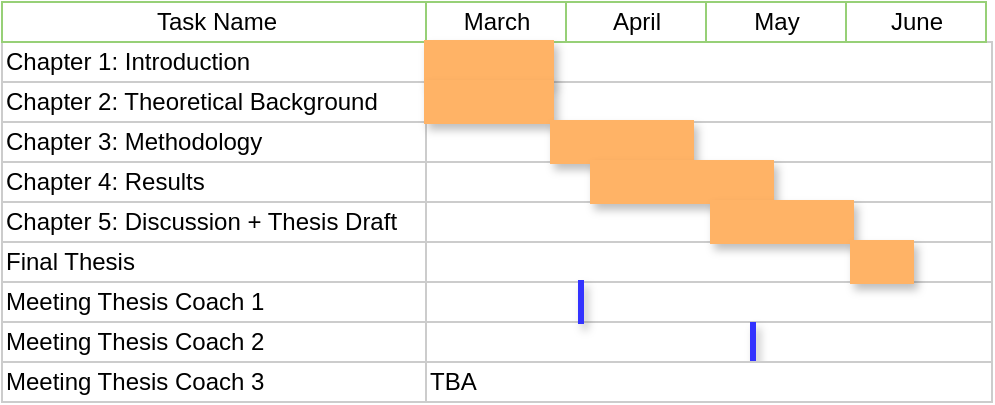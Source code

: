 <mxfile version="24.0.1" type="device">
  <diagram name="Page-1" id="fc2ac565-0d4e-3f0d-88b0-a54af1634ed7">
    <mxGraphModel dx="1150" dy="490" grid="1" gridSize="10" guides="1" tooltips="1" connect="0" arrows="1" fold="1" page="1" pageScale="1.5" pageWidth="1169" pageHeight="827" background="none" math="0" shadow="0">
      <root>
        <mxCell id="0" style=";html=1;" />
        <mxCell id="1" style=";html=1;" parent="0" />
        <mxCell id="75" value="Chapter 1: Introduction" style="align=left;strokeColor=#CCCCCC;html=1;" parent="1" vertex="1">
          <mxGeometry x="297" y="150" width="213" height="20" as="geometry" />
        </mxCell>
        <mxCell id="80" value="Chapter 2: Theoretical Background&amp;nbsp;" style="align=left;strokeColor=#CCCCCC;html=1;" parent="1" vertex="1">
          <mxGeometry x="297" y="170" width="213" height="20" as="geometry" />
        </mxCell>
        <mxCell id="85" value="Chapter 3: Methodology" style="align=left;strokeColor=#CCCCCC;html=1;" parent="1" vertex="1">
          <mxGeometry x="297" y="190" width="213" height="20" as="geometry" />
        </mxCell>
        <mxCell id="90" value="Chapter 4: Results" style="align=left;strokeColor=#CCCCCC;html=1;" parent="1" vertex="1">
          <mxGeometry x="297" y="210" width="213" height="20" as="geometry" />
        </mxCell>
        <mxCell id="95" value="Chapter 5: Discussion + Thesis Draft" style="align=left;strokeColor=#CCCCCC;html=1;" parent="1" vertex="1">
          <mxGeometry x="297" y="230" width="213" height="20" as="geometry" />
        </mxCell>
        <mxCell id="100" value="Final Thesis" style="align=left;strokeColor=#CCCCCC;html=1;" parent="1" vertex="1">
          <mxGeometry x="297" y="250" width="213" height="20" as="geometry" />
        </mxCell>
        <mxCell id="2" value="Task Name" style="strokeWidth=1;fontStyle=0;html=1;strokeColor=#97D077;" parent="1" vertex="1">
          <mxGeometry x="297" y="130" width="213" height="20" as="geometry" />
        </mxCell>
        <mxCell id="67c90442a009f359-289" value="Meeting Thesis Coach 1" style="align=left;strokeColor=#CCCCCC;html=1;" parent="1" vertex="1">
          <mxGeometry x="297" y="270" width="213" height="20" as="geometry" />
        </mxCell>
        <mxCell id="67c90442a009f359-290" value="Meeting Thesis Coach 2" style="align=left;strokeColor=#CCCCCC;html=1;" parent="1" vertex="1">
          <mxGeometry x="297" y="290" width="213" height="20" as="geometry" />
        </mxCell>
        <mxCell id="67c90442a009f359-291" value="" style="align=left;strokeColor=#CCCCCC;html=1;" parent="1" vertex="1">
          <mxGeometry x="509" y="150" width="283" height="20" as="geometry" />
        </mxCell>
        <mxCell id="4" value="March" style="strokeWidth=1;fontStyle=0;html=1;strokeColor=#97D077;" parent="1" vertex="1">
          <mxGeometry x="509" y="130" width="70" height="20" as="geometry" />
        </mxCell>
        <mxCell id="67c90442a009f359-278" value="April" style="strokeWidth=1;fontStyle=0;html=1;strokeColor=#97D077;" parent="1" vertex="1">
          <mxGeometry x="579" y="130" width="70" height="20" as="geometry" />
        </mxCell>
        <mxCell id="67c90442a009f359-279" value="May" style="strokeWidth=1;fontStyle=0;html=1;strokeColor=#97D077;" parent="1" vertex="1">
          <mxGeometry x="649" y="130" width="70" height="20" as="geometry" />
        </mxCell>
        <mxCell id="67c90442a009f359-280" value="June" style="strokeWidth=1;fontStyle=0;html=1;strokeColor=#97D077;" parent="1" vertex="1">
          <mxGeometry x="719" y="130" width="70" height="20" as="geometry" />
        </mxCell>
        <mxCell id="67c90442a009f359-292" value="" style="align=left;strokeColor=#CCCCCC;html=1;" parent="1" vertex="1">
          <mxGeometry x="509" y="170" width="283" height="20" as="geometry" />
        </mxCell>
        <mxCell id="67c90442a009f359-293" value="" style="align=left;strokeColor=#CCCCCC;html=1;" parent="1" vertex="1">
          <mxGeometry x="509" y="190" width="283" height="20" as="geometry" />
        </mxCell>
        <mxCell id="67c90442a009f359-294" value="" style="align=left;strokeColor=#CCCCCC;html=1;" parent="1" vertex="1">
          <mxGeometry x="509" y="210" width="283" height="20" as="geometry" />
        </mxCell>
        <mxCell id="67c90442a009f359-295" value="" style="align=left;strokeColor=#CCCCCC;html=1;" parent="1" vertex="1">
          <mxGeometry x="509" y="230" width="283" height="20" as="geometry" />
        </mxCell>
        <mxCell id="67c90442a009f359-296" value="" style="align=left;strokeColor=#CCCCCC;html=1;" parent="1" vertex="1">
          <mxGeometry x="509" y="250" width="283" height="20" as="geometry" />
        </mxCell>
        <mxCell id="67c90442a009f359-297" value="" style="align=left;strokeColor=#CCCCCC;html=1;" parent="1" vertex="1">
          <mxGeometry x="509" y="270" width="283" height="20" as="geometry" />
        </mxCell>
        <mxCell id="67c90442a009f359-298" value="" style="align=left;strokeColor=#CCCCCC;html=1;" parent="1" vertex="1">
          <mxGeometry x="509" y="290" width="283" height="20" as="geometry" />
        </mxCell>
        <mxCell id="67c90442a009f359-299" value="" style="whiteSpace=wrap;html=1;strokeWidth=2;fillColor=#FFB366;gradientColor=none;fontSize=14;align=center;strokeColor=#FFB366;shadow=1;" parent="1" vertex="1">
          <mxGeometry x="509" y="150" width="63" height="20" as="geometry" />
        </mxCell>
        <mxCell id="67c90442a009f359-300" value="" style="whiteSpace=wrap;html=1;strokeWidth=2;fillColor=#FFB366;gradientColor=none;fontSize=14;align=center;strokeColor=#FFB366;shadow=1;" parent="1" vertex="1">
          <mxGeometry x="509" y="170" width="63" height="20" as="geometry" />
        </mxCell>
        <mxCell id="67c90442a009f359-301" value="" style="whiteSpace=wrap;html=1;strokeWidth=2;fillColor=#FFB366;gradientColor=none;fontSize=14;align=center;strokeColor=#FFB366;shadow=1;" parent="1" vertex="1">
          <mxGeometry x="572" y="190" width="70" height="20" as="geometry" />
        </mxCell>
        <mxCell id="67c90442a009f359-302" value="" style="whiteSpace=wrap;html=1;strokeWidth=2;fillColor=#FFB366;gradientColor=none;fontSize=14;align=center;strokeColor=#FFB366;shadow=1;" parent="1" vertex="1">
          <mxGeometry x="592" y="210" width="90" height="20" as="geometry" />
        </mxCell>
        <mxCell id="67c90442a009f359-303" value="" style="whiteSpace=wrap;html=1;strokeWidth=2;fillColor=#FFB366;gradientColor=none;fontSize=14;align=center;strokeColor=#FFB366;shadow=1;" parent="1" vertex="1">
          <mxGeometry x="652" y="230" width="70" height="20" as="geometry" />
        </mxCell>
        <mxCell id="67c90442a009f359-304" value="" style="whiteSpace=wrap;html=1;strokeWidth=2;fillColor=#FFB366;gradientColor=none;fontSize=14;align=center;strokeColor=#FFB366;shadow=1;" parent="1" vertex="1">
          <mxGeometry x="722" y="250" width="30" height="20" as="geometry" />
        </mxCell>
        <mxCell id="tuJRXiuvr5ZErs0fc9aM-101" value="" style="whiteSpace=wrap;html=1;strokeWidth=2;fillColor=#3333FF;gradientColor=none;fontSize=14;align=center;strokeColor=#3333FF;shadow=1;" vertex="1" parent="1">
          <mxGeometry x="586" y="270" width="1" height="20" as="geometry" />
        </mxCell>
        <mxCell id="tuJRXiuvr5ZErs0fc9aM-103" value="" style="whiteSpace=wrap;html=1;strokeWidth=2;fillColor=#3333FF;gradientColor=none;fontSize=14;align=center;strokeColor=#3333FF;shadow=1;" vertex="1" parent="1">
          <mxGeometry x="672" y="291" width="1" height="20" as="geometry" />
        </mxCell>
        <mxCell id="tuJRXiuvr5ZErs0fc9aM-105" value="Meeting Thesis Coach 3" style="align=left;strokeColor=#CCCCCC;html=1;" vertex="1" parent="1">
          <mxGeometry x="297" y="310" width="213" height="20" as="geometry" />
        </mxCell>
        <mxCell id="tuJRXiuvr5ZErs0fc9aM-106" value="TBA" style="align=left;strokeColor=#CCCCCC;html=1;" vertex="1" parent="1">
          <mxGeometry x="509" y="310" width="283" height="20" as="geometry" />
        </mxCell>
      </root>
    </mxGraphModel>
  </diagram>
</mxfile>

